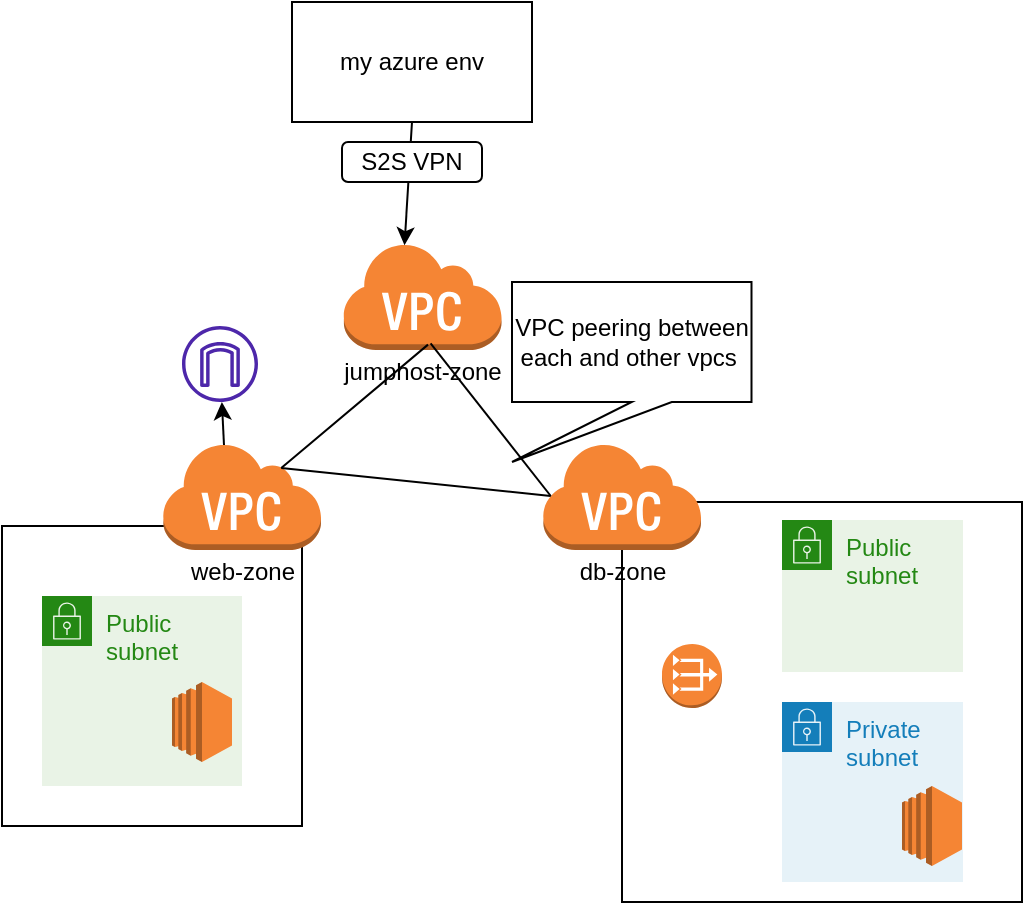 <mxfile version="21.1.1" type="github">
  <diagram name="Page-1" id="zfvJlKOv0rdmK8e1R1Dt">
    <mxGraphModel dx="747" dy="1580" grid="1" gridSize="10" guides="1" tooltips="1" connect="1" arrows="1" fold="1" page="1" pageScale="1" pageWidth="850" pageHeight="1100" math="0" shadow="0">
      <root>
        <mxCell id="0" />
        <mxCell id="1" parent="0" />
        <mxCell id="JRYu5FjhHf3czT52l_R2-33" value="" style="whiteSpace=wrap;html=1;aspect=fixed;" vertex="1" parent="1">
          <mxGeometry x="470" y="-200" width="200" height="200" as="geometry" />
        </mxCell>
        <mxCell id="JRYu5FjhHf3czT52l_R2-25" value="" style="whiteSpace=wrap;html=1;aspect=fixed;" vertex="1" parent="1">
          <mxGeometry x="160" y="-188" width="150" height="150" as="geometry" />
        </mxCell>
        <mxCell id="JRYu5FjhHf3czT52l_R2-30" style="edgeStyle=none;rounded=0;orthogonalLoop=1;jettySize=auto;html=1;exitX=0.39;exitY=0.03;exitDx=0;exitDy=0;exitPerimeter=0;" edge="1" parent="1" source="JRYu5FjhHf3czT52l_R2-1" target="JRYu5FjhHf3czT52l_R2-24">
          <mxGeometry relative="1" as="geometry" />
        </mxCell>
        <mxCell id="JRYu5FjhHf3czT52l_R2-1" value="" style="outlineConnect=0;dashed=0;verticalLabelPosition=bottom;verticalAlign=top;align=center;html=1;shape=mxgraph.aws3.virtual_private_cloud;fillColor=#F58534;gradientColor=none;" vertex="1" parent="1">
          <mxGeometry x="240" y="-230" width="79.5" height="54" as="geometry" />
        </mxCell>
        <mxCell id="JRYu5FjhHf3czT52l_R2-2" value="" style="outlineConnect=0;dashed=0;verticalLabelPosition=bottom;verticalAlign=top;align=center;html=1;shape=mxgraph.aws3.virtual_private_cloud;fillColor=#F58534;gradientColor=none;" vertex="1" parent="1">
          <mxGeometry x="430" y="-230" width="79.5" height="54" as="geometry" />
        </mxCell>
        <mxCell id="JRYu5FjhHf3czT52l_R2-3" value="web-zone" style="text;html=1;align=center;verticalAlign=middle;resizable=0;points=[];autosize=1;strokeColor=none;fillColor=none;" vertex="1" parent="1">
          <mxGeometry x="240" y="-180" width="80" height="30" as="geometry" />
        </mxCell>
        <mxCell id="JRYu5FjhHf3czT52l_R2-4" value="db-zone" style="text;html=1;align=center;verticalAlign=middle;resizable=0;points=[];autosize=1;strokeColor=none;fillColor=none;" vertex="1" parent="1">
          <mxGeometry x="435" y="-180" width="70" height="30" as="geometry" />
        </mxCell>
        <mxCell id="JRYu5FjhHf3czT52l_R2-5" value="" style="outlineConnect=0;dashed=0;verticalLabelPosition=bottom;verticalAlign=top;align=center;html=1;shape=mxgraph.aws3.virtual_private_cloud;fillColor=#F58534;gradientColor=none;" vertex="1" parent="1">
          <mxGeometry x="330.25" y="-330" width="79.5" height="54" as="geometry" />
        </mxCell>
        <mxCell id="JRYu5FjhHf3czT52l_R2-6" value="jumphost-zone" style="text;html=1;align=center;verticalAlign=middle;resizable=0;points=[];autosize=1;strokeColor=none;fillColor=none;" vertex="1" parent="1">
          <mxGeometry x="320" y="-280" width="100" height="30" as="geometry" />
        </mxCell>
        <mxCell id="JRYu5FjhHf3czT52l_R2-20" value="" style="endArrow=none;html=1;rounded=0;exitX=0.75;exitY=0.24;exitDx=0;exitDy=0;exitPerimeter=0;entryX=0.53;entryY=0.044;entryDx=0;entryDy=0;entryPerimeter=0;" edge="1" parent="1" source="JRYu5FjhHf3czT52l_R2-1" target="JRYu5FjhHf3czT52l_R2-6">
          <mxGeometry width="50" height="50" relative="1" as="geometry">
            <mxPoint x="190" y="-60" as="sourcePoint" />
            <mxPoint x="240" y="-110" as="targetPoint" />
          </mxGeometry>
        </mxCell>
        <mxCell id="JRYu5FjhHf3czT52l_R2-21" value="" style="endArrow=none;html=1;rounded=0;entryX=0.055;entryY=0.5;entryDx=0;entryDy=0;entryPerimeter=0;exitX=0.543;exitY=0.022;exitDx=0;exitDy=0;exitPerimeter=0;" edge="1" parent="1" source="JRYu5FjhHf3czT52l_R2-6" target="JRYu5FjhHf3czT52l_R2-2">
          <mxGeometry width="50" height="50" relative="1" as="geometry">
            <mxPoint x="310" y="-207" as="sourcePoint" />
            <mxPoint x="346" y="-270" as="targetPoint" />
          </mxGeometry>
        </mxCell>
        <mxCell id="JRYu5FjhHf3czT52l_R2-22" value="" style="endArrow=none;html=1;rounded=0;entryX=0.055;entryY=0.5;entryDx=0;entryDy=0;entryPerimeter=0;exitX=0.75;exitY=0.24;exitDx=0;exitDy=0;exitPerimeter=0;" edge="1" parent="1" source="JRYu5FjhHf3czT52l_R2-1" target="JRYu5FjhHf3czT52l_R2-2">
          <mxGeometry width="50" height="50" relative="1" as="geometry">
            <mxPoint x="412" y="-272" as="sourcePoint" />
            <mxPoint x="444" y="-193" as="targetPoint" />
          </mxGeometry>
        </mxCell>
        <mxCell id="JRYu5FjhHf3czT52l_R2-23" value="VPC peering between each and other vpcs&amp;nbsp;" style="shape=callout;whiteSpace=wrap;html=1;perimeter=calloutPerimeter;size=30;position=0.5;position2=0;" vertex="1" parent="1">
          <mxGeometry x="415" y="-310" width="119.75" height="90" as="geometry" />
        </mxCell>
        <mxCell id="JRYu5FjhHf3czT52l_R2-24" value="" style="sketch=0;outlineConnect=0;fontColor=#232F3E;gradientColor=none;fillColor=#4D27AA;strokeColor=none;dashed=0;verticalLabelPosition=bottom;verticalAlign=top;align=center;html=1;fontSize=12;fontStyle=0;aspect=fixed;pointerEvents=1;shape=mxgraph.aws4.internet_gateway;" vertex="1" parent="1">
          <mxGeometry x="250" y="-288" width="38" height="38" as="geometry" />
        </mxCell>
        <mxCell id="JRYu5FjhHf3czT52l_R2-29" value="Public subnet" style="points=[[0,0],[0.25,0],[0.5,0],[0.75,0],[1,0],[1,0.25],[1,0.5],[1,0.75],[1,1],[0.75,1],[0.5,1],[0.25,1],[0,1],[0,0.75],[0,0.5],[0,0.25]];outlineConnect=0;gradientColor=none;html=1;whiteSpace=wrap;fontSize=12;fontStyle=0;container=1;pointerEvents=0;collapsible=0;recursiveResize=0;shape=mxgraph.aws4.group;grIcon=mxgraph.aws4.group_security_group;grStroke=0;strokeColor=#248814;fillColor=#E9F3E6;verticalAlign=top;align=left;spacingLeft=30;fontColor=#248814;dashed=0;" vertex="1" parent="1">
          <mxGeometry x="180" y="-153" width="100" height="95" as="geometry" />
        </mxCell>
        <mxCell id="JRYu5FjhHf3czT52l_R2-27" value="" style="outlineConnect=0;dashed=0;verticalLabelPosition=bottom;verticalAlign=top;align=center;html=1;shape=mxgraph.aws3.ec2;fillColor=#F58534;gradientColor=none;shadow=0;" vertex="1" parent="1">
          <mxGeometry x="245" y="-110" width="30" height="40" as="geometry" />
        </mxCell>
        <mxCell id="JRYu5FjhHf3czT52l_R2-34" value="Public subnet" style="points=[[0,0],[0.25,0],[0.5,0],[0.75,0],[1,0],[1,0.25],[1,0.5],[1,0.75],[1,1],[0.75,1],[0.5,1],[0.25,1],[0,1],[0,0.75],[0,0.5],[0,0.25]];outlineConnect=0;gradientColor=none;html=1;whiteSpace=wrap;fontSize=12;fontStyle=0;container=1;pointerEvents=0;collapsible=0;recursiveResize=0;shape=mxgraph.aws4.group;grIcon=mxgraph.aws4.group_security_group;grStroke=0;strokeColor=#248814;fillColor=#E9F3E6;verticalAlign=top;align=left;spacingLeft=30;fontColor=#248814;dashed=0;" vertex="1" parent="1">
          <mxGeometry x="550" y="-191" width="90.5" height="76" as="geometry" />
        </mxCell>
        <mxCell id="JRYu5FjhHf3czT52l_R2-40" value="Private subnet" style="points=[[0,0],[0.25,0],[0.5,0],[0.75,0],[1,0],[1,0.25],[1,0.5],[1,0.75],[1,1],[0.75,1],[0.5,1],[0.25,1],[0,1],[0,0.75],[0,0.5],[0,0.25]];outlineConnect=0;gradientColor=none;html=1;whiteSpace=wrap;fontSize=12;fontStyle=0;container=1;pointerEvents=0;collapsible=0;recursiveResize=0;shape=mxgraph.aws4.group;grIcon=mxgraph.aws4.group_security_group;grStroke=0;strokeColor=#147EBA;fillColor=#E6F2F8;verticalAlign=top;align=left;spacingLeft=30;fontColor=#147EBA;dashed=0;" vertex="1" parent="1">
          <mxGeometry x="550" y="-100" width="90.5" height="90" as="geometry" />
        </mxCell>
        <mxCell id="JRYu5FjhHf3czT52l_R2-41" value="" style="outlineConnect=0;dashed=0;verticalLabelPosition=bottom;verticalAlign=top;align=center;html=1;shape=mxgraph.aws3.ec2;fillColor=#F58534;gradientColor=none;shadow=0;" vertex="1" parent="1">
          <mxGeometry x="610" y="-58" width="30" height="40" as="geometry" />
        </mxCell>
        <mxCell id="JRYu5FjhHf3czT52l_R2-42" value="" style="outlineConnect=0;dashed=0;verticalLabelPosition=bottom;verticalAlign=top;align=center;html=1;shape=mxgraph.aws3.vpc_nat_gateway;fillColor=#F58534;gradientColor=none;" vertex="1" parent="1">
          <mxGeometry x="490" y="-129" width="30" height="32" as="geometry" />
        </mxCell>
        <mxCell id="JRYu5FjhHf3czT52l_R2-44" style="edgeStyle=none;rounded=0;orthogonalLoop=1;jettySize=auto;html=1;exitX=0.5;exitY=1;exitDx=0;exitDy=0;entryX=0.39;entryY=0.03;entryDx=0;entryDy=0;entryPerimeter=0;" edge="1" parent="1" source="JRYu5FjhHf3czT52l_R2-43" target="JRYu5FjhHf3czT52l_R2-5">
          <mxGeometry relative="1" as="geometry" />
        </mxCell>
        <mxCell id="JRYu5FjhHf3czT52l_R2-43" value="my azure env" style="rounded=0;whiteSpace=wrap;html=1;" vertex="1" parent="1">
          <mxGeometry x="305" y="-450" width="120" height="60" as="geometry" />
        </mxCell>
        <mxCell id="JRYu5FjhHf3czT52l_R2-45" value="S2S VPN" style="rounded=1;whiteSpace=wrap;html=1;" vertex="1" parent="1">
          <mxGeometry x="330" y="-380" width="70" height="20" as="geometry" />
        </mxCell>
      </root>
    </mxGraphModel>
  </diagram>
</mxfile>
